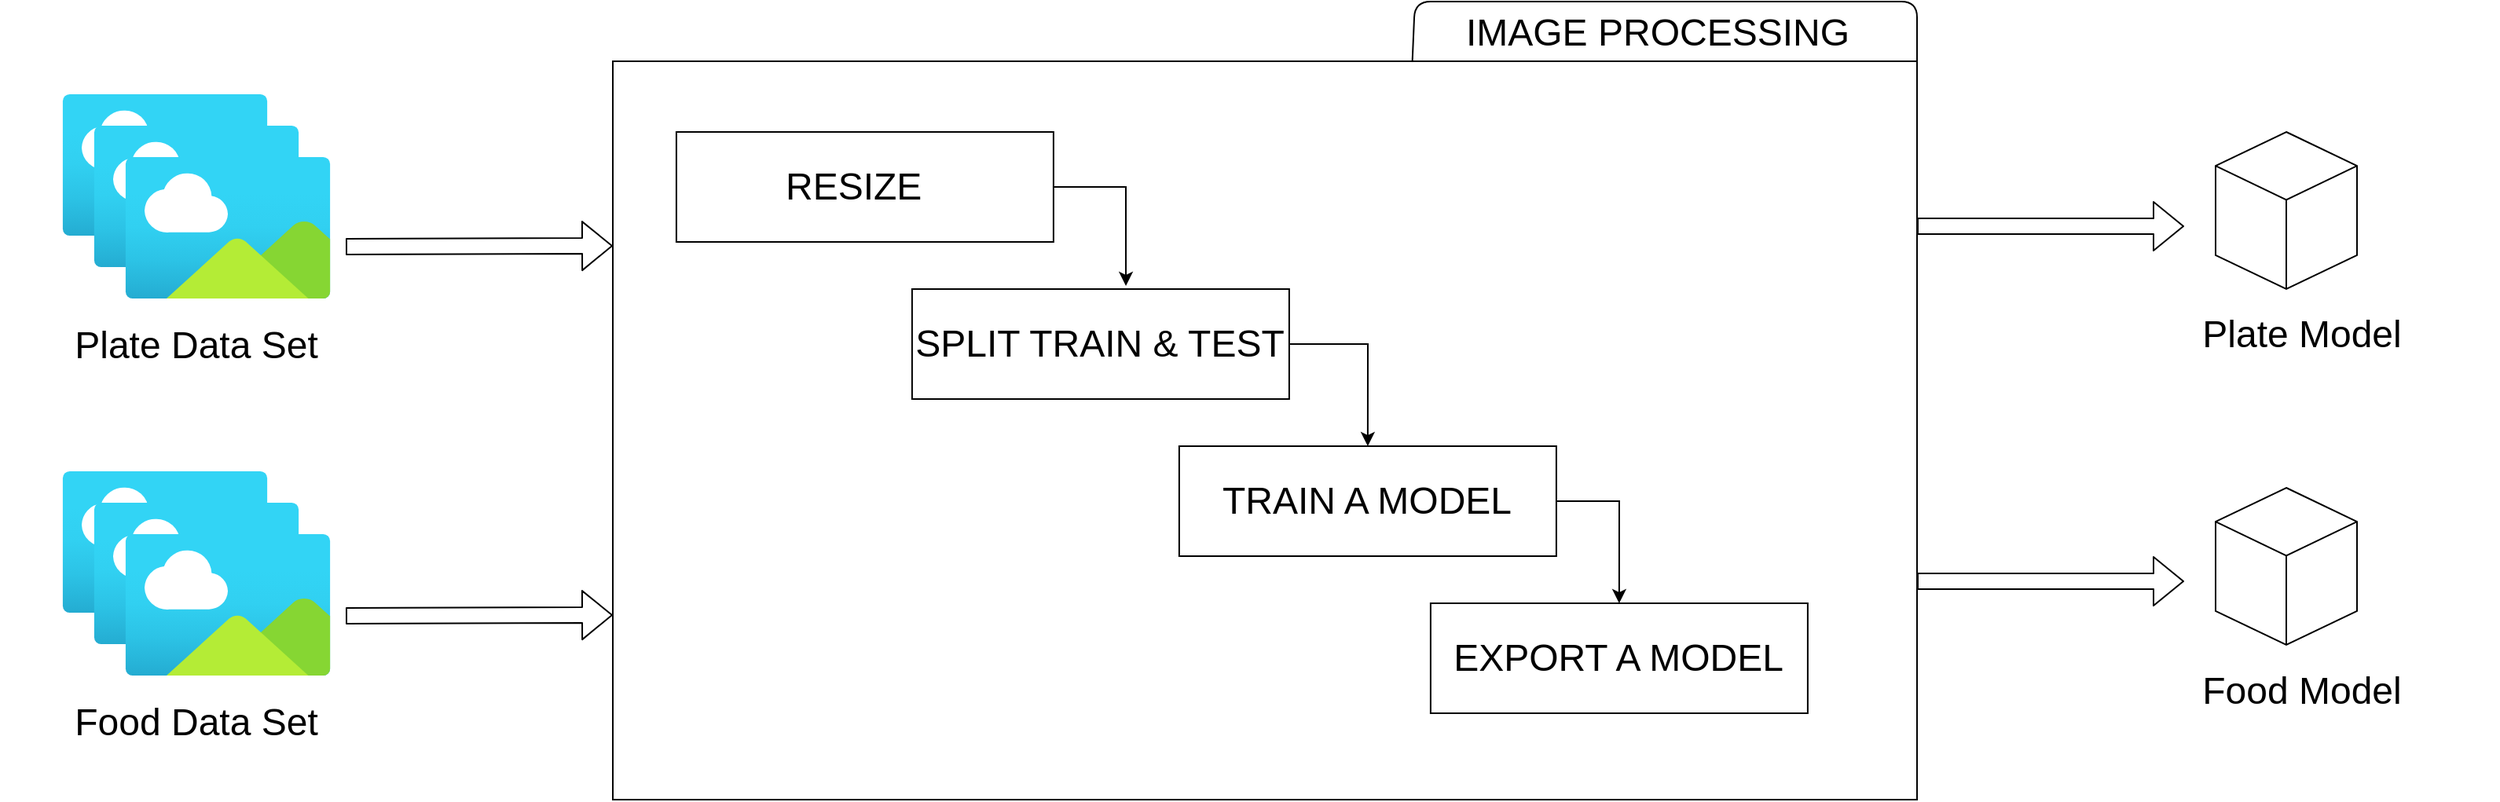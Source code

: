 <mxfile version="13.10.6" type="github">
  <diagram name="Page-1" id="12e1b939-464a-85fe-373e-61e167be1490">
    <mxGraphModel dx="1892" dy="1324" grid="1" gridSize="10" guides="1" tooltips="1" connect="1" arrows="1" fold="1" page="1" pageScale="1.5" pageWidth="1169" pageHeight="826" background="#ffffff" math="0" shadow="0">
      <root>
        <mxCell id="0" />
        <mxCell id="1" parent="0" />
        <mxCell id="QaM1sbVamnLzecE5Oj-k-7" value="" style="aspect=fixed;html=1;points=[];align=center;image;fontSize=12;image=img/lib/azure2/general/Image.svg;" vertex="1" parent="1">
          <mxGeometry x="79.55" y="210" width="130.91" height="90" as="geometry" />
        </mxCell>
        <mxCell id="QaM1sbVamnLzecE5Oj-k-11" value="" style="aspect=fixed;html=1;points=[];align=center;image;fontSize=12;image=img/lib/azure2/general/Image.svg;" vertex="1" parent="1">
          <mxGeometry x="99.55" y="230" width="130.91" height="90" as="geometry" />
        </mxCell>
        <mxCell id="QaM1sbVamnLzecE5Oj-k-12" value="" style="aspect=fixed;html=1;points=[];align=center;image;fontSize=12;image=img/lib/azure2/general/Image.svg;" vertex="1" parent="1">
          <mxGeometry x="119.55" y="250" width="130.91" height="90" as="geometry" />
        </mxCell>
        <mxCell id="QaM1sbVamnLzecE5Oj-k-13" value="" style="aspect=fixed;html=1;points=[];align=center;image;fontSize=12;image=img/lib/azure2/general/Image.svg;" vertex="1" parent="1">
          <mxGeometry x="79.55" y="450" width="130.91" height="90" as="geometry" />
        </mxCell>
        <mxCell id="QaM1sbVamnLzecE5Oj-k-14" value="" style="aspect=fixed;html=1;points=[];align=center;image;fontSize=12;image=img/lib/azure2/general/Image.svg;" vertex="1" parent="1">
          <mxGeometry x="99.55" y="470" width="130.91" height="90" as="geometry" />
        </mxCell>
        <mxCell id="QaM1sbVamnLzecE5Oj-k-15" value="" style="aspect=fixed;html=1;points=[];align=center;image;fontSize=12;image=img/lib/azure2/general/Image.svg;" vertex="1" parent="1">
          <mxGeometry x="119.55" y="490" width="130.91" height="90" as="geometry" />
        </mxCell>
        <mxCell id="QaM1sbVamnLzecE5Oj-k-16" value="&lt;font style=&quot;font-size: 24px&quot;&gt;Plate Data Set&lt;/font&gt;" style="text;html=1;strokeColor=none;fillColor=none;align=center;verticalAlign=middle;whiteSpace=wrap;rounded=0;" vertex="1" parent="1">
          <mxGeometry x="40" y="350" width="250" height="40" as="geometry" />
        </mxCell>
        <mxCell id="QaM1sbVamnLzecE5Oj-k-18" value="&lt;font style=&quot;font-size: 24px&quot;&gt;Food Data Set&lt;/font&gt;" style="text;html=1;strokeColor=none;fillColor=none;align=center;verticalAlign=middle;whiteSpace=wrap;rounded=0;" vertex="1" parent="1">
          <mxGeometry x="40" y="590" width="250" height="40" as="geometry" />
        </mxCell>
        <mxCell id="QaM1sbVamnLzecE5Oj-k-22" value="" style="endArrow=none;html=1;exitX=0.613;exitY=0.002;exitDx=0;exitDy=0;exitPerimeter=0;" edge="1" parent="1" source="QaM1sbVamnLzecE5Oj-k-30">
          <mxGeometry width="50" height="50" relative="1" as="geometry">
            <mxPoint x="980" y="189" as="sourcePoint" />
            <mxPoint x="1260" y="189" as="targetPoint" />
            <Array as="points">
              <mxPoint x="940.45" y="151" />
              <mxPoint x="1230" y="151" />
              <mxPoint x="1260" y="151" />
            </Array>
          </mxGeometry>
        </mxCell>
        <mxCell id="QaM1sbVamnLzecE5Oj-k-23" value="&lt;font size=&quot;5&quot;&gt;IMAGE PROCESSING&lt;/font&gt;" style="text;html=1;strokeColor=none;fillColor=none;align=center;verticalAlign=middle;whiteSpace=wrap;rounded=0;" vertex="1" parent="1">
          <mxGeometry x="970.45" y="161" width="249.55" height="20" as="geometry" />
        </mxCell>
        <mxCell id="QaM1sbVamnLzecE5Oj-k-30" value="" style="rounded=0;whiteSpace=wrap;html=1;" vertex="1" parent="1">
          <mxGeometry x="430" y="189" width="830" height="470" as="geometry" />
        </mxCell>
        <mxCell id="QaM1sbVamnLzecE5Oj-k-32" style="edgeStyle=orthogonalEdgeStyle;rounded=0;orthogonalLoop=1;jettySize=auto;html=1;exitX=1;exitY=0.5;exitDx=0;exitDy=0;entryX=0.567;entryY=-0.029;entryDx=0;entryDy=0;entryPerimeter=0;" edge="1" parent="1" source="QaM1sbVamnLzecE5Oj-k-24" target="QaM1sbVamnLzecE5Oj-k-27">
          <mxGeometry relative="1" as="geometry" />
        </mxCell>
        <mxCell id="QaM1sbVamnLzecE5Oj-k-24" value="&lt;font style=&quot;font-size: 24px&quot;&gt;RESIZE &amp;nbsp;&lt;/font&gt;" style="rounded=0;whiteSpace=wrap;html=1;" vertex="1" parent="1">
          <mxGeometry x="470.45" y="234" width="240" height="70" as="geometry" />
        </mxCell>
        <mxCell id="QaM1sbVamnLzecE5Oj-k-33" style="edgeStyle=orthogonalEdgeStyle;rounded=0;orthogonalLoop=1;jettySize=auto;html=1;exitX=1;exitY=0.5;exitDx=0;exitDy=0;entryX=0.5;entryY=0;entryDx=0;entryDy=0;" edge="1" parent="1" source="QaM1sbVamnLzecE5Oj-k-27" target="QaM1sbVamnLzecE5Oj-k-28">
          <mxGeometry relative="1" as="geometry" />
        </mxCell>
        <mxCell id="QaM1sbVamnLzecE5Oj-k-27" value="&lt;font style=&quot;font-size: 24px&quot;&gt;SPLIT TRAIN &amp;amp; TEST&lt;/font&gt;" style="rounded=0;whiteSpace=wrap;html=1;" vertex="1" parent="1">
          <mxGeometry x="620.45" y="334" width="240" height="70" as="geometry" />
        </mxCell>
        <mxCell id="QaM1sbVamnLzecE5Oj-k-34" style="edgeStyle=orthogonalEdgeStyle;rounded=0;orthogonalLoop=1;jettySize=auto;html=1;exitX=1;exitY=0.5;exitDx=0;exitDy=0;entryX=0.5;entryY=0;entryDx=0;entryDy=0;" edge="1" parent="1" source="QaM1sbVamnLzecE5Oj-k-28" target="QaM1sbVamnLzecE5Oj-k-29">
          <mxGeometry relative="1" as="geometry" />
        </mxCell>
        <mxCell id="QaM1sbVamnLzecE5Oj-k-28" value="&lt;font style=&quot;font-size: 24px&quot;&gt;TRAIN A MODEL&lt;/font&gt;" style="rounded=0;whiteSpace=wrap;html=1;" vertex="1" parent="1">
          <mxGeometry x="790.45" y="434" width="240" height="70" as="geometry" />
        </mxCell>
        <mxCell id="QaM1sbVamnLzecE5Oj-k-29" value="&lt;font size=&quot;5&quot;&gt;EXPORT A MODEL&lt;/font&gt;" style="rounded=0;whiteSpace=wrap;html=1;" vertex="1" parent="1">
          <mxGeometry x="950.45" y="534" width="240" height="70" as="geometry" />
        </mxCell>
        <mxCell id="QaM1sbVamnLzecE5Oj-k-45" value="" style="shape=flexArrow;endArrow=classic;html=1;entryX=0;entryY=0.25;entryDx=0;entryDy=0;" edge="1" parent="1" target="QaM1sbVamnLzecE5Oj-k-30">
          <mxGeometry width="50" height="50" relative="1" as="geometry">
            <mxPoint x="260" y="307" as="sourcePoint" />
            <mxPoint x="290" y="750" as="targetPoint" />
          </mxGeometry>
        </mxCell>
        <mxCell id="QaM1sbVamnLzecE5Oj-k-46" value="" style="shape=flexArrow;endArrow=classic;html=1;entryX=0;entryY=0.75;entryDx=0;entryDy=0;" edge="1" parent="1" target="QaM1sbVamnLzecE5Oj-k-30">
          <mxGeometry width="50" height="50" relative="1" as="geometry">
            <mxPoint x="260" y="542" as="sourcePoint" />
            <mxPoint x="420.46" y="534" as="targetPoint" />
            <Array as="points" />
          </mxGeometry>
        </mxCell>
        <mxCell id="QaM1sbVamnLzecE5Oj-k-48" value="" style="html=1;whiteSpace=wrap;shape=isoCube2;backgroundOutline=1;isoAngle=15;" vertex="1" parent="1">
          <mxGeometry x="1450" y="234" width="90" height="100" as="geometry" />
        </mxCell>
        <mxCell id="QaM1sbVamnLzecE5Oj-k-49" value="&lt;font style=&quot;font-size: 24px&quot;&gt;Plate Model&lt;/font&gt;" style="text;html=1;strokeColor=none;fillColor=none;align=center;verticalAlign=middle;whiteSpace=wrap;rounded=0;" vertex="1" parent="1">
          <mxGeometry x="1380" y="343" width="250" height="40" as="geometry" />
        </mxCell>
        <mxCell id="QaM1sbVamnLzecE5Oj-k-50" value="" style="html=1;whiteSpace=wrap;shape=isoCube2;backgroundOutline=1;isoAngle=15;" vertex="1" parent="1">
          <mxGeometry x="1450" y="460.5" width="90" height="100" as="geometry" />
        </mxCell>
        <mxCell id="QaM1sbVamnLzecE5Oj-k-51" value="&lt;font size=&quot;5&quot;&gt;Food Model&lt;/font&gt;" style="text;html=1;strokeColor=none;fillColor=none;align=center;verticalAlign=middle;whiteSpace=wrap;rounded=0;" vertex="1" parent="1">
          <mxGeometry x="1380" y="569.5" width="250" height="40" as="geometry" />
        </mxCell>
        <mxCell id="QaM1sbVamnLzecE5Oj-k-52" value="" style="shape=flexArrow;endArrow=classic;html=1;entryX=0;entryY=0.25;entryDx=0;entryDy=0;" edge="1" parent="1">
          <mxGeometry width="50" height="50" relative="1" as="geometry">
            <mxPoint x="1260" y="294" as="sourcePoint" />
            <mxPoint x="1430" y="294" as="targetPoint" />
          </mxGeometry>
        </mxCell>
        <mxCell id="QaM1sbVamnLzecE5Oj-k-53" value="" style="shape=flexArrow;endArrow=classic;html=1;entryX=0;entryY=0.25;entryDx=0;entryDy=0;" edge="1" parent="1">
          <mxGeometry width="50" height="50" relative="1" as="geometry">
            <mxPoint x="1260" y="520" as="sourcePoint" />
            <mxPoint x="1430" y="520" as="targetPoint" />
          </mxGeometry>
        </mxCell>
      </root>
    </mxGraphModel>
  </diagram>
</mxfile>
